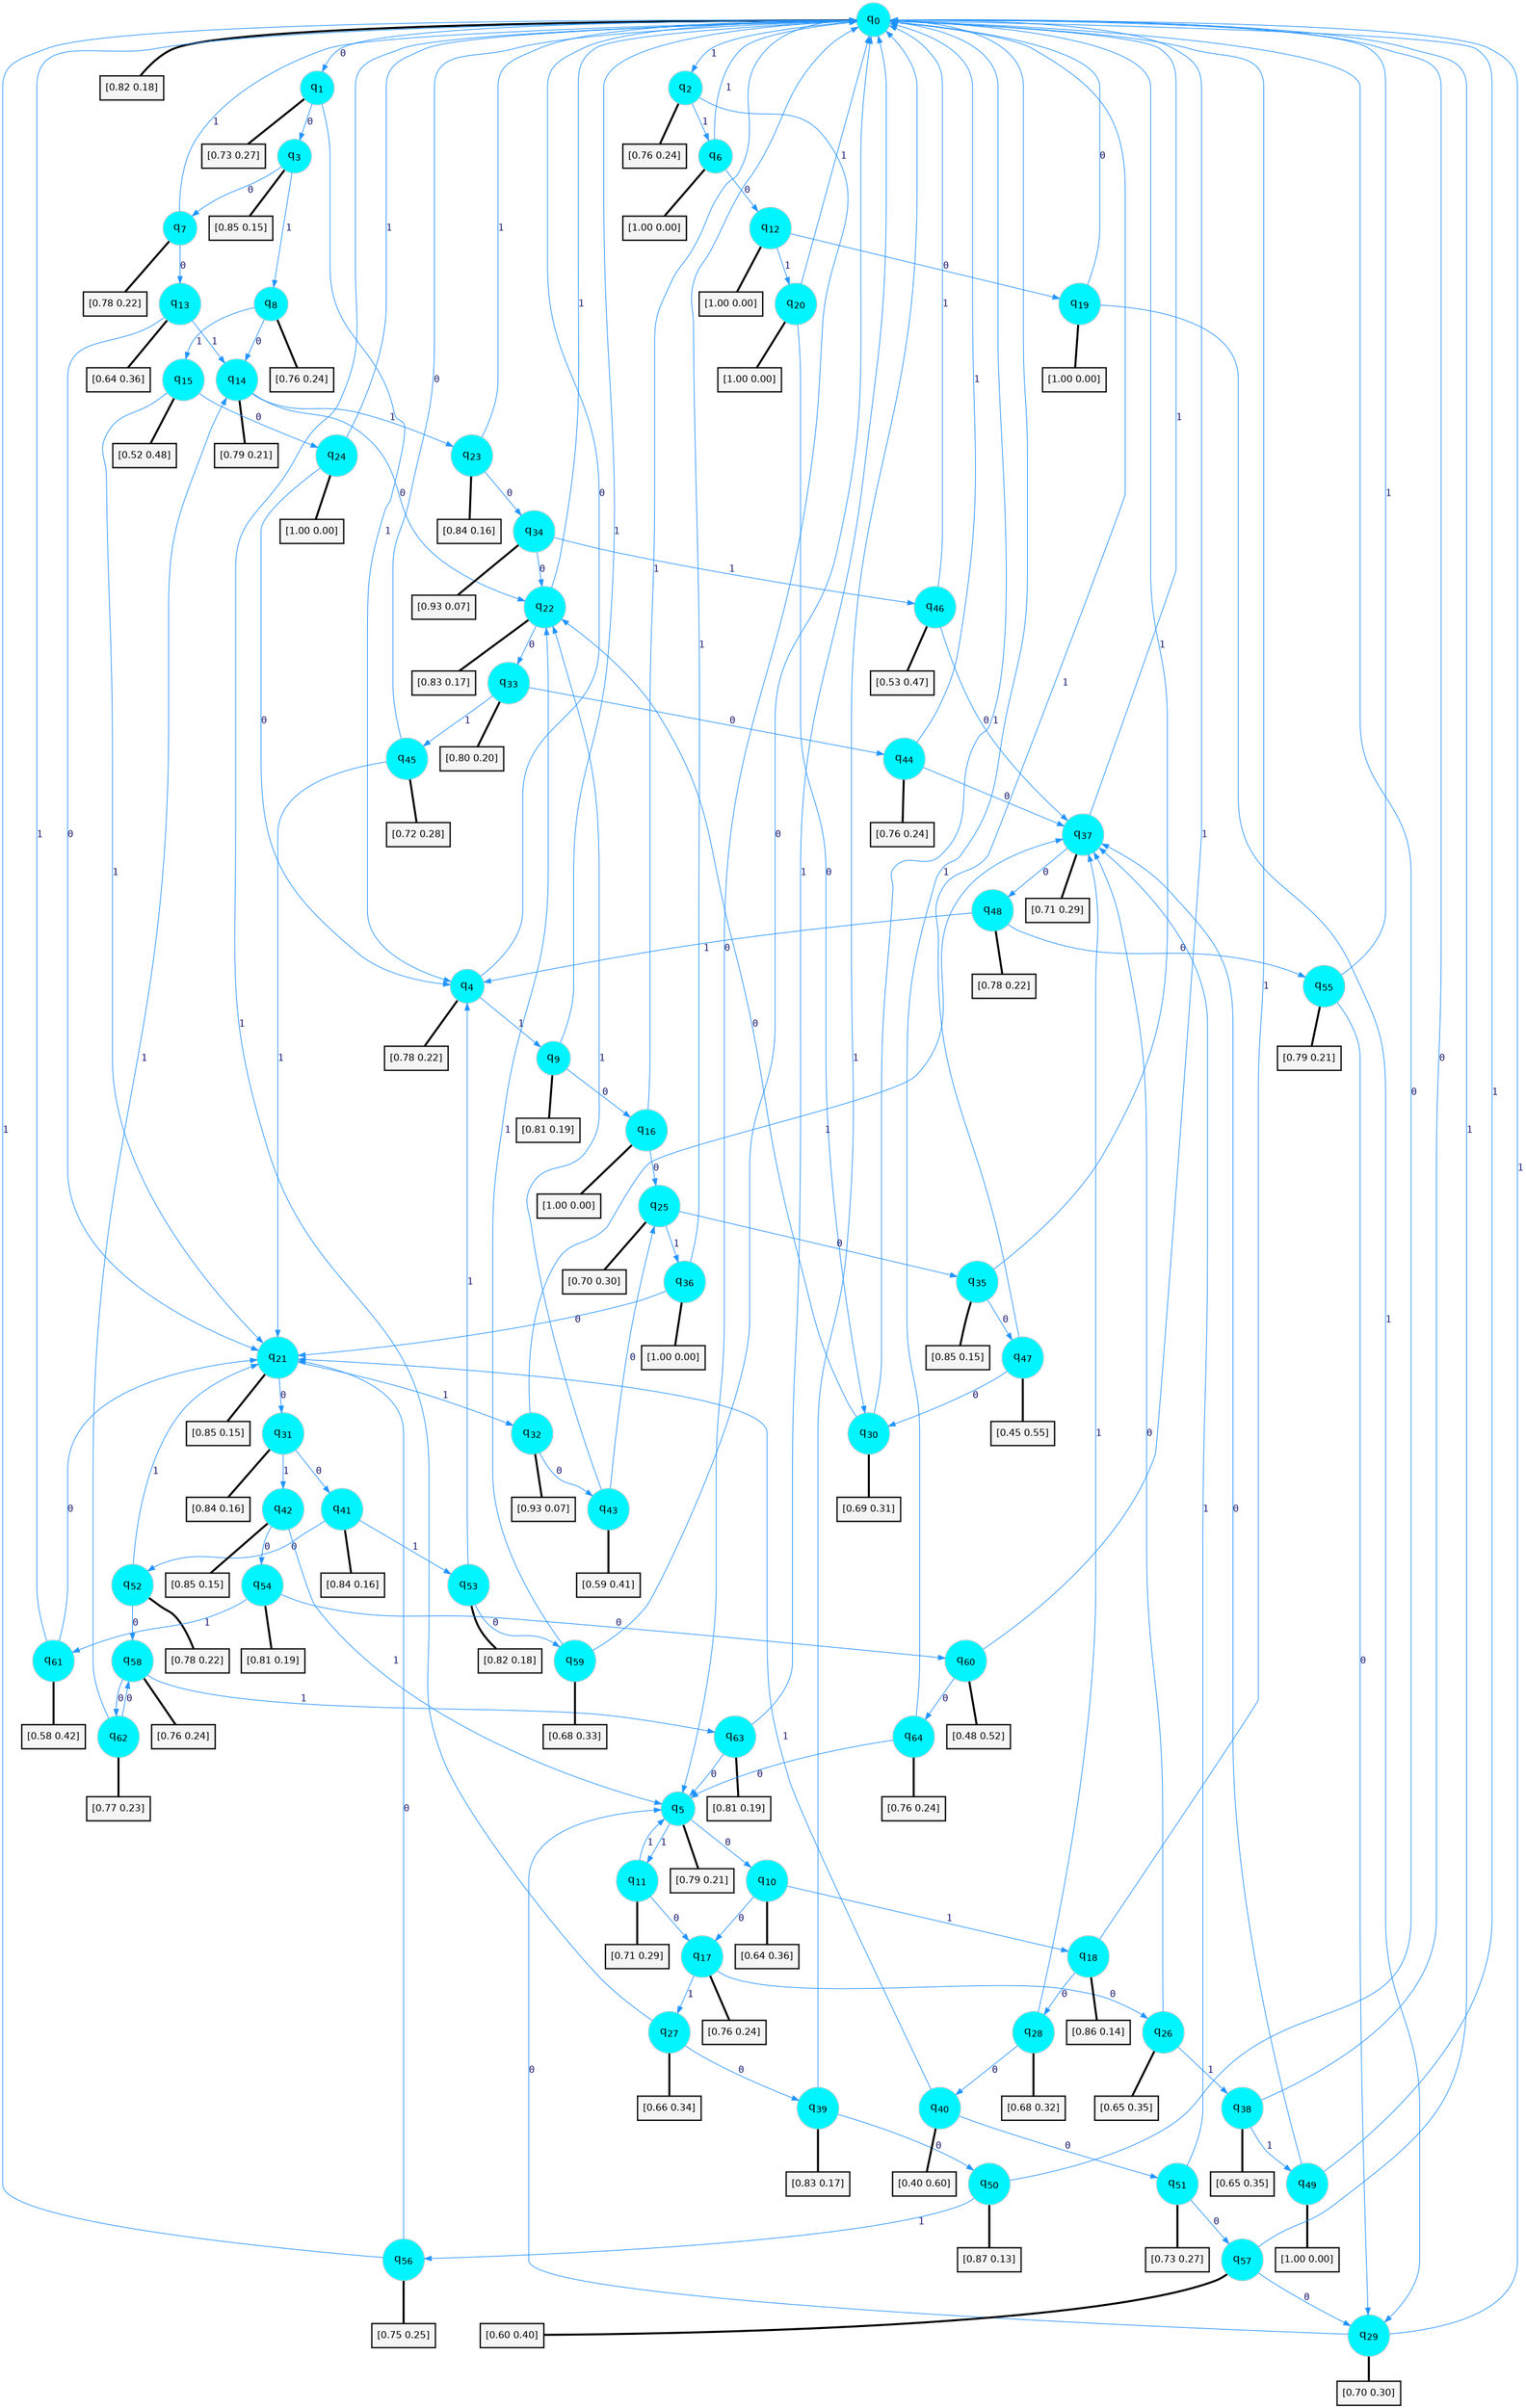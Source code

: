 digraph G {
graph [
bgcolor=transparent, dpi=300, rankdir=TD, size="40,25"];
node [
color=gray, fillcolor=turquoise1, fontcolor=black, fontname=Helvetica, fontsize=16, fontweight=bold, shape=circle, style=filled];
edge [
arrowsize=1, color=dodgerblue1, fontcolor=midnightblue, fontname=courier, fontweight=bold, penwidth=1, style=solid, weight=20];
0[label=<q<SUB>0</SUB>>];
1[label=<q<SUB>1</SUB>>];
2[label=<q<SUB>2</SUB>>];
3[label=<q<SUB>3</SUB>>];
4[label=<q<SUB>4</SUB>>];
5[label=<q<SUB>5</SUB>>];
6[label=<q<SUB>6</SUB>>];
7[label=<q<SUB>7</SUB>>];
8[label=<q<SUB>8</SUB>>];
9[label=<q<SUB>9</SUB>>];
10[label=<q<SUB>10</SUB>>];
11[label=<q<SUB>11</SUB>>];
12[label=<q<SUB>12</SUB>>];
13[label=<q<SUB>13</SUB>>];
14[label=<q<SUB>14</SUB>>];
15[label=<q<SUB>15</SUB>>];
16[label=<q<SUB>16</SUB>>];
17[label=<q<SUB>17</SUB>>];
18[label=<q<SUB>18</SUB>>];
19[label=<q<SUB>19</SUB>>];
20[label=<q<SUB>20</SUB>>];
21[label=<q<SUB>21</SUB>>];
22[label=<q<SUB>22</SUB>>];
23[label=<q<SUB>23</SUB>>];
24[label=<q<SUB>24</SUB>>];
25[label=<q<SUB>25</SUB>>];
26[label=<q<SUB>26</SUB>>];
27[label=<q<SUB>27</SUB>>];
28[label=<q<SUB>28</SUB>>];
29[label=<q<SUB>29</SUB>>];
30[label=<q<SUB>30</SUB>>];
31[label=<q<SUB>31</SUB>>];
32[label=<q<SUB>32</SUB>>];
33[label=<q<SUB>33</SUB>>];
34[label=<q<SUB>34</SUB>>];
35[label=<q<SUB>35</SUB>>];
36[label=<q<SUB>36</SUB>>];
37[label=<q<SUB>37</SUB>>];
38[label=<q<SUB>38</SUB>>];
39[label=<q<SUB>39</SUB>>];
40[label=<q<SUB>40</SUB>>];
41[label=<q<SUB>41</SUB>>];
42[label=<q<SUB>42</SUB>>];
43[label=<q<SUB>43</SUB>>];
44[label=<q<SUB>44</SUB>>];
45[label=<q<SUB>45</SUB>>];
46[label=<q<SUB>46</SUB>>];
47[label=<q<SUB>47</SUB>>];
48[label=<q<SUB>48</SUB>>];
49[label=<q<SUB>49</SUB>>];
50[label=<q<SUB>50</SUB>>];
51[label=<q<SUB>51</SUB>>];
52[label=<q<SUB>52</SUB>>];
53[label=<q<SUB>53</SUB>>];
54[label=<q<SUB>54</SUB>>];
55[label=<q<SUB>55</SUB>>];
56[label=<q<SUB>56</SUB>>];
57[label=<q<SUB>57</SUB>>];
58[label=<q<SUB>58</SUB>>];
59[label=<q<SUB>59</SUB>>];
60[label=<q<SUB>60</SUB>>];
61[label=<q<SUB>61</SUB>>];
62[label=<q<SUB>62</SUB>>];
63[label=<q<SUB>63</SUB>>];
64[label=<q<SUB>64</SUB>>];
65[label="[0.82 0.18]", shape=box,fontcolor=black, fontname=Helvetica, fontsize=14, penwidth=2, fillcolor=whitesmoke,color=black];
66[label="[0.73 0.27]", shape=box,fontcolor=black, fontname=Helvetica, fontsize=14, penwidth=2, fillcolor=whitesmoke,color=black];
67[label="[0.76 0.24]", shape=box,fontcolor=black, fontname=Helvetica, fontsize=14, penwidth=2, fillcolor=whitesmoke,color=black];
68[label="[0.85 0.15]", shape=box,fontcolor=black, fontname=Helvetica, fontsize=14, penwidth=2, fillcolor=whitesmoke,color=black];
69[label="[0.78 0.22]", shape=box,fontcolor=black, fontname=Helvetica, fontsize=14, penwidth=2, fillcolor=whitesmoke,color=black];
70[label="[0.79 0.21]", shape=box,fontcolor=black, fontname=Helvetica, fontsize=14, penwidth=2, fillcolor=whitesmoke,color=black];
71[label="[1.00 0.00]", shape=box,fontcolor=black, fontname=Helvetica, fontsize=14, penwidth=2, fillcolor=whitesmoke,color=black];
72[label="[0.78 0.22]", shape=box,fontcolor=black, fontname=Helvetica, fontsize=14, penwidth=2, fillcolor=whitesmoke,color=black];
73[label="[0.76 0.24]", shape=box,fontcolor=black, fontname=Helvetica, fontsize=14, penwidth=2, fillcolor=whitesmoke,color=black];
74[label="[0.81 0.19]", shape=box,fontcolor=black, fontname=Helvetica, fontsize=14, penwidth=2, fillcolor=whitesmoke,color=black];
75[label="[0.64 0.36]", shape=box,fontcolor=black, fontname=Helvetica, fontsize=14, penwidth=2, fillcolor=whitesmoke,color=black];
76[label="[0.71 0.29]", shape=box,fontcolor=black, fontname=Helvetica, fontsize=14, penwidth=2, fillcolor=whitesmoke,color=black];
77[label="[1.00 0.00]", shape=box,fontcolor=black, fontname=Helvetica, fontsize=14, penwidth=2, fillcolor=whitesmoke,color=black];
78[label="[0.64 0.36]", shape=box,fontcolor=black, fontname=Helvetica, fontsize=14, penwidth=2, fillcolor=whitesmoke,color=black];
79[label="[0.79 0.21]", shape=box,fontcolor=black, fontname=Helvetica, fontsize=14, penwidth=2, fillcolor=whitesmoke,color=black];
80[label="[0.52 0.48]", shape=box,fontcolor=black, fontname=Helvetica, fontsize=14, penwidth=2, fillcolor=whitesmoke,color=black];
81[label="[1.00 0.00]", shape=box,fontcolor=black, fontname=Helvetica, fontsize=14, penwidth=2, fillcolor=whitesmoke,color=black];
82[label="[0.76 0.24]", shape=box,fontcolor=black, fontname=Helvetica, fontsize=14, penwidth=2, fillcolor=whitesmoke,color=black];
83[label="[0.86 0.14]", shape=box,fontcolor=black, fontname=Helvetica, fontsize=14, penwidth=2, fillcolor=whitesmoke,color=black];
84[label="[1.00 0.00]", shape=box,fontcolor=black, fontname=Helvetica, fontsize=14, penwidth=2, fillcolor=whitesmoke,color=black];
85[label="[1.00 0.00]", shape=box,fontcolor=black, fontname=Helvetica, fontsize=14, penwidth=2, fillcolor=whitesmoke,color=black];
86[label="[0.85 0.15]", shape=box,fontcolor=black, fontname=Helvetica, fontsize=14, penwidth=2, fillcolor=whitesmoke,color=black];
87[label="[0.83 0.17]", shape=box,fontcolor=black, fontname=Helvetica, fontsize=14, penwidth=2, fillcolor=whitesmoke,color=black];
88[label="[0.84 0.16]", shape=box,fontcolor=black, fontname=Helvetica, fontsize=14, penwidth=2, fillcolor=whitesmoke,color=black];
89[label="[1.00 0.00]", shape=box,fontcolor=black, fontname=Helvetica, fontsize=14, penwidth=2, fillcolor=whitesmoke,color=black];
90[label="[0.70 0.30]", shape=box,fontcolor=black, fontname=Helvetica, fontsize=14, penwidth=2, fillcolor=whitesmoke,color=black];
91[label="[0.65 0.35]", shape=box,fontcolor=black, fontname=Helvetica, fontsize=14, penwidth=2, fillcolor=whitesmoke,color=black];
92[label="[0.66 0.34]", shape=box,fontcolor=black, fontname=Helvetica, fontsize=14, penwidth=2, fillcolor=whitesmoke,color=black];
93[label="[0.68 0.32]", shape=box,fontcolor=black, fontname=Helvetica, fontsize=14, penwidth=2, fillcolor=whitesmoke,color=black];
94[label="[0.70 0.30]", shape=box,fontcolor=black, fontname=Helvetica, fontsize=14, penwidth=2, fillcolor=whitesmoke,color=black];
95[label="[0.69 0.31]", shape=box,fontcolor=black, fontname=Helvetica, fontsize=14, penwidth=2, fillcolor=whitesmoke,color=black];
96[label="[0.84 0.16]", shape=box,fontcolor=black, fontname=Helvetica, fontsize=14, penwidth=2, fillcolor=whitesmoke,color=black];
97[label="[0.93 0.07]", shape=box,fontcolor=black, fontname=Helvetica, fontsize=14, penwidth=2, fillcolor=whitesmoke,color=black];
98[label="[0.80 0.20]", shape=box,fontcolor=black, fontname=Helvetica, fontsize=14, penwidth=2, fillcolor=whitesmoke,color=black];
99[label="[0.93 0.07]", shape=box,fontcolor=black, fontname=Helvetica, fontsize=14, penwidth=2, fillcolor=whitesmoke,color=black];
100[label="[0.85 0.15]", shape=box,fontcolor=black, fontname=Helvetica, fontsize=14, penwidth=2, fillcolor=whitesmoke,color=black];
101[label="[1.00 0.00]", shape=box,fontcolor=black, fontname=Helvetica, fontsize=14, penwidth=2, fillcolor=whitesmoke,color=black];
102[label="[0.71 0.29]", shape=box,fontcolor=black, fontname=Helvetica, fontsize=14, penwidth=2, fillcolor=whitesmoke,color=black];
103[label="[0.65 0.35]", shape=box,fontcolor=black, fontname=Helvetica, fontsize=14, penwidth=2, fillcolor=whitesmoke,color=black];
104[label="[0.83 0.17]", shape=box,fontcolor=black, fontname=Helvetica, fontsize=14, penwidth=2, fillcolor=whitesmoke,color=black];
105[label="[0.40 0.60]", shape=box,fontcolor=black, fontname=Helvetica, fontsize=14, penwidth=2, fillcolor=whitesmoke,color=black];
106[label="[0.84 0.16]", shape=box,fontcolor=black, fontname=Helvetica, fontsize=14, penwidth=2, fillcolor=whitesmoke,color=black];
107[label="[0.85 0.15]", shape=box,fontcolor=black, fontname=Helvetica, fontsize=14, penwidth=2, fillcolor=whitesmoke,color=black];
108[label="[0.59 0.41]", shape=box,fontcolor=black, fontname=Helvetica, fontsize=14, penwidth=2, fillcolor=whitesmoke,color=black];
109[label="[0.76 0.24]", shape=box,fontcolor=black, fontname=Helvetica, fontsize=14, penwidth=2, fillcolor=whitesmoke,color=black];
110[label="[0.72 0.28]", shape=box,fontcolor=black, fontname=Helvetica, fontsize=14, penwidth=2, fillcolor=whitesmoke,color=black];
111[label="[0.53 0.47]", shape=box,fontcolor=black, fontname=Helvetica, fontsize=14, penwidth=2, fillcolor=whitesmoke,color=black];
112[label="[0.45 0.55]", shape=box,fontcolor=black, fontname=Helvetica, fontsize=14, penwidth=2, fillcolor=whitesmoke,color=black];
113[label="[0.78 0.22]", shape=box,fontcolor=black, fontname=Helvetica, fontsize=14, penwidth=2, fillcolor=whitesmoke,color=black];
114[label="[1.00 0.00]", shape=box,fontcolor=black, fontname=Helvetica, fontsize=14, penwidth=2, fillcolor=whitesmoke,color=black];
115[label="[0.87 0.13]", shape=box,fontcolor=black, fontname=Helvetica, fontsize=14, penwidth=2, fillcolor=whitesmoke,color=black];
116[label="[0.73 0.27]", shape=box,fontcolor=black, fontname=Helvetica, fontsize=14, penwidth=2, fillcolor=whitesmoke,color=black];
117[label="[0.78 0.22]", shape=box,fontcolor=black, fontname=Helvetica, fontsize=14, penwidth=2, fillcolor=whitesmoke,color=black];
118[label="[0.82 0.18]", shape=box,fontcolor=black, fontname=Helvetica, fontsize=14, penwidth=2, fillcolor=whitesmoke,color=black];
119[label="[0.81 0.19]", shape=box,fontcolor=black, fontname=Helvetica, fontsize=14, penwidth=2, fillcolor=whitesmoke,color=black];
120[label="[0.79 0.21]", shape=box,fontcolor=black, fontname=Helvetica, fontsize=14, penwidth=2, fillcolor=whitesmoke,color=black];
121[label="[0.75 0.25]", shape=box,fontcolor=black, fontname=Helvetica, fontsize=14, penwidth=2, fillcolor=whitesmoke,color=black];
122[label="[0.60 0.40]", shape=box,fontcolor=black, fontname=Helvetica, fontsize=14, penwidth=2, fillcolor=whitesmoke,color=black];
123[label="[0.76 0.24]", shape=box,fontcolor=black, fontname=Helvetica, fontsize=14, penwidth=2, fillcolor=whitesmoke,color=black];
124[label="[0.68 0.33]", shape=box,fontcolor=black, fontname=Helvetica, fontsize=14, penwidth=2, fillcolor=whitesmoke,color=black];
125[label="[0.48 0.52]", shape=box,fontcolor=black, fontname=Helvetica, fontsize=14, penwidth=2, fillcolor=whitesmoke,color=black];
126[label="[0.58 0.42]", shape=box,fontcolor=black, fontname=Helvetica, fontsize=14, penwidth=2, fillcolor=whitesmoke,color=black];
127[label="[0.77 0.23]", shape=box,fontcolor=black, fontname=Helvetica, fontsize=14, penwidth=2, fillcolor=whitesmoke,color=black];
128[label="[0.81 0.19]", shape=box,fontcolor=black, fontname=Helvetica, fontsize=14, penwidth=2, fillcolor=whitesmoke,color=black];
129[label="[0.76 0.24]", shape=box,fontcolor=black, fontname=Helvetica, fontsize=14, penwidth=2, fillcolor=whitesmoke,color=black];
0->1 [label=0];
0->2 [label=1];
0->65 [arrowhead=none, penwidth=3,color=black];
1->3 [label=0];
1->4 [label=1];
1->66 [arrowhead=none, penwidth=3,color=black];
2->5 [label=0];
2->6 [label=1];
2->67 [arrowhead=none, penwidth=3,color=black];
3->7 [label=0];
3->8 [label=1];
3->68 [arrowhead=none, penwidth=3,color=black];
4->0 [label=0];
4->9 [label=1];
4->69 [arrowhead=none, penwidth=3,color=black];
5->10 [label=0];
5->11 [label=1];
5->70 [arrowhead=none, penwidth=3,color=black];
6->12 [label=0];
6->0 [label=1];
6->71 [arrowhead=none, penwidth=3,color=black];
7->13 [label=0];
7->0 [label=1];
7->72 [arrowhead=none, penwidth=3,color=black];
8->14 [label=0];
8->15 [label=1];
8->73 [arrowhead=none, penwidth=3,color=black];
9->16 [label=0];
9->0 [label=1];
9->74 [arrowhead=none, penwidth=3,color=black];
10->17 [label=0];
10->18 [label=1];
10->75 [arrowhead=none, penwidth=3,color=black];
11->17 [label=0];
11->5 [label=1];
11->76 [arrowhead=none, penwidth=3,color=black];
12->19 [label=0];
12->20 [label=1];
12->77 [arrowhead=none, penwidth=3,color=black];
13->21 [label=0];
13->14 [label=1];
13->78 [arrowhead=none, penwidth=3,color=black];
14->22 [label=0];
14->23 [label=1];
14->79 [arrowhead=none, penwidth=3,color=black];
15->24 [label=0];
15->21 [label=1];
15->80 [arrowhead=none, penwidth=3,color=black];
16->25 [label=0];
16->0 [label=1];
16->81 [arrowhead=none, penwidth=3,color=black];
17->26 [label=0];
17->27 [label=1];
17->82 [arrowhead=none, penwidth=3,color=black];
18->28 [label=0];
18->0 [label=1];
18->83 [arrowhead=none, penwidth=3,color=black];
19->0 [label=0];
19->29 [label=1];
19->84 [arrowhead=none, penwidth=3,color=black];
20->30 [label=0];
20->0 [label=1];
20->85 [arrowhead=none, penwidth=3,color=black];
21->31 [label=0];
21->32 [label=1];
21->86 [arrowhead=none, penwidth=3,color=black];
22->33 [label=0];
22->0 [label=1];
22->87 [arrowhead=none, penwidth=3,color=black];
23->34 [label=0];
23->0 [label=1];
23->88 [arrowhead=none, penwidth=3,color=black];
24->4 [label=0];
24->0 [label=1];
24->89 [arrowhead=none, penwidth=3,color=black];
25->35 [label=0];
25->36 [label=1];
25->90 [arrowhead=none, penwidth=3,color=black];
26->37 [label=0];
26->38 [label=1];
26->91 [arrowhead=none, penwidth=3,color=black];
27->39 [label=0];
27->0 [label=1];
27->92 [arrowhead=none, penwidth=3,color=black];
28->40 [label=0];
28->37 [label=1];
28->93 [arrowhead=none, penwidth=3,color=black];
29->5 [label=0];
29->0 [label=1];
29->94 [arrowhead=none, penwidth=3,color=black];
30->22 [label=0];
30->0 [label=1];
30->95 [arrowhead=none, penwidth=3,color=black];
31->41 [label=0];
31->42 [label=1];
31->96 [arrowhead=none, penwidth=3,color=black];
32->43 [label=0];
32->37 [label=1];
32->97 [arrowhead=none, penwidth=3,color=black];
33->44 [label=0];
33->45 [label=1];
33->98 [arrowhead=none, penwidth=3,color=black];
34->22 [label=0];
34->46 [label=1];
34->99 [arrowhead=none, penwidth=3,color=black];
35->47 [label=0];
35->0 [label=1];
35->100 [arrowhead=none, penwidth=3,color=black];
36->21 [label=0];
36->0 [label=1];
36->101 [arrowhead=none, penwidth=3,color=black];
37->48 [label=0];
37->0 [label=1];
37->102 [arrowhead=none, penwidth=3,color=black];
38->0 [label=0];
38->49 [label=1];
38->103 [arrowhead=none, penwidth=3,color=black];
39->50 [label=0];
39->0 [label=1];
39->104 [arrowhead=none, penwidth=3,color=black];
40->51 [label=0];
40->21 [label=1];
40->105 [arrowhead=none, penwidth=3,color=black];
41->52 [label=0];
41->53 [label=1];
41->106 [arrowhead=none, penwidth=3,color=black];
42->54 [label=0];
42->5 [label=1];
42->107 [arrowhead=none, penwidth=3,color=black];
43->25 [label=0];
43->22 [label=1];
43->108 [arrowhead=none, penwidth=3,color=black];
44->37 [label=0];
44->0 [label=1];
44->109 [arrowhead=none, penwidth=3,color=black];
45->0 [label=0];
45->21 [label=1];
45->110 [arrowhead=none, penwidth=3,color=black];
46->37 [label=0];
46->0 [label=1];
46->111 [arrowhead=none, penwidth=3,color=black];
47->30 [label=0];
47->0 [label=1];
47->112 [arrowhead=none, penwidth=3,color=black];
48->55 [label=0];
48->4 [label=1];
48->113 [arrowhead=none, penwidth=3,color=black];
49->37 [label=0];
49->0 [label=1];
49->114 [arrowhead=none, penwidth=3,color=black];
50->0 [label=0];
50->56 [label=1];
50->115 [arrowhead=none, penwidth=3,color=black];
51->57 [label=0];
51->37 [label=1];
51->116 [arrowhead=none, penwidth=3,color=black];
52->58 [label=0];
52->21 [label=1];
52->117 [arrowhead=none, penwidth=3,color=black];
53->59 [label=0];
53->4 [label=1];
53->118 [arrowhead=none, penwidth=3,color=black];
54->60 [label=0];
54->61 [label=1];
54->119 [arrowhead=none, penwidth=3,color=black];
55->29 [label=0];
55->0 [label=1];
55->120 [arrowhead=none, penwidth=3,color=black];
56->21 [label=0];
56->0 [label=1];
56->121 [arrowhead=none, penwidth=3,color=black];
57->29 [label=0];
57->0 [label=1];
57->122 [arrowhead=none, penwidth=3,color=black];
58->62 [label=0];
58->63 [label=1];
58->123 [arrowhead=none, penwidth=3,color=black];
59->0 [label=0];
59->22 [label=1];
59->124 [arrowhead=none, penwidth=3,color=black];
60->64 [label=0];
60->0 [label=1];
60->125 [arrowhead=none, penwidth=3,color=black];
61->21 [label=0];
61->0 [label=1];
61->126 [arrowhead=none, penwidth=3,color=black];
62->58 [label=0];
62->14 [label=1];
62->127 [arrowhead=none, penwidth=3,color=black];
63->5 [label=0];
63->0 [label=1];
63->128 [arrowhead=none, penwidth=3,color=black];
64->5 [label=0];
64->0 [label=1];
64->129 [arrowhead=none, penwidth=3,color=black];
}
